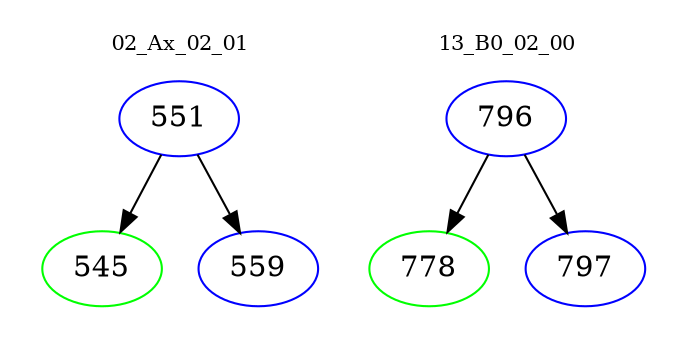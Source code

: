digraph{
subgraph cluster_0 {
color = white
label = "02_Ax_02_01";
fontsize=10;
T0_551 [label="551", color="blue"]
T0_551 -> T0_545 [color="black"]
T0_545 [label="545", color="green"]
T0_551 -> T0_559 [color="black"]
T0_559 [label="559", color="blue"]
}
subgraph cluster_1 {
color = white
label = "13_B0_02_00";
fontsize=10;
T1_796 [label="796", color="blue"]
T1_796 -> T1_778 [color="black"]
T1_778 [label="778", color="green"]
T1_796 -> T1_797 [color="black"]
T1_797 [label="797", color="blue"]
}
}
